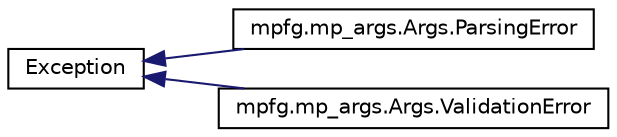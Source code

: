 digraph G
{
  edge [fontname="Helvetica",fontsize="10",labelfontname="Helvetica",labelfontsize="10"];
  node [fontname="Helvetica",fontsize="10",shape=record];
  rankdir=LR;
  Node1 [label="Exception",height=0.2,width=0.4,color="black", fillcolor="white", style="filled",URL="$classException.html"];
  Node1 -> Node2 [dir=back,color="midnightblue",fontsize="10",style="solid",fontname="Helvetica"];
  Node2 [label="mpfg.mp_args.Args.ParsingError",height=0.2,width=0.4,color="black", fillcolor="white", style="filled",URL="$classmpfg_1_1mp__args_1_1Args_1_1ParsingError.html",tooltip="Exception thrown in case of error detected while parsing the command-line."];
  Node1 -> Node3 [dir=back,color="midnightblue",fontsize="10",style="solid",fontname="Helvetica"];
  Node3 [label="mpfg.mp_args.Args.ValidationError",height=0.2,width=0.4,color="black", fillcolor="white", style="filled",URL="$classmpfg_1_1mp__args_1_1Args_1_1ValidationError.html",tooltip="Exception thrown in case the validating of the arguments and options failed."];
}
